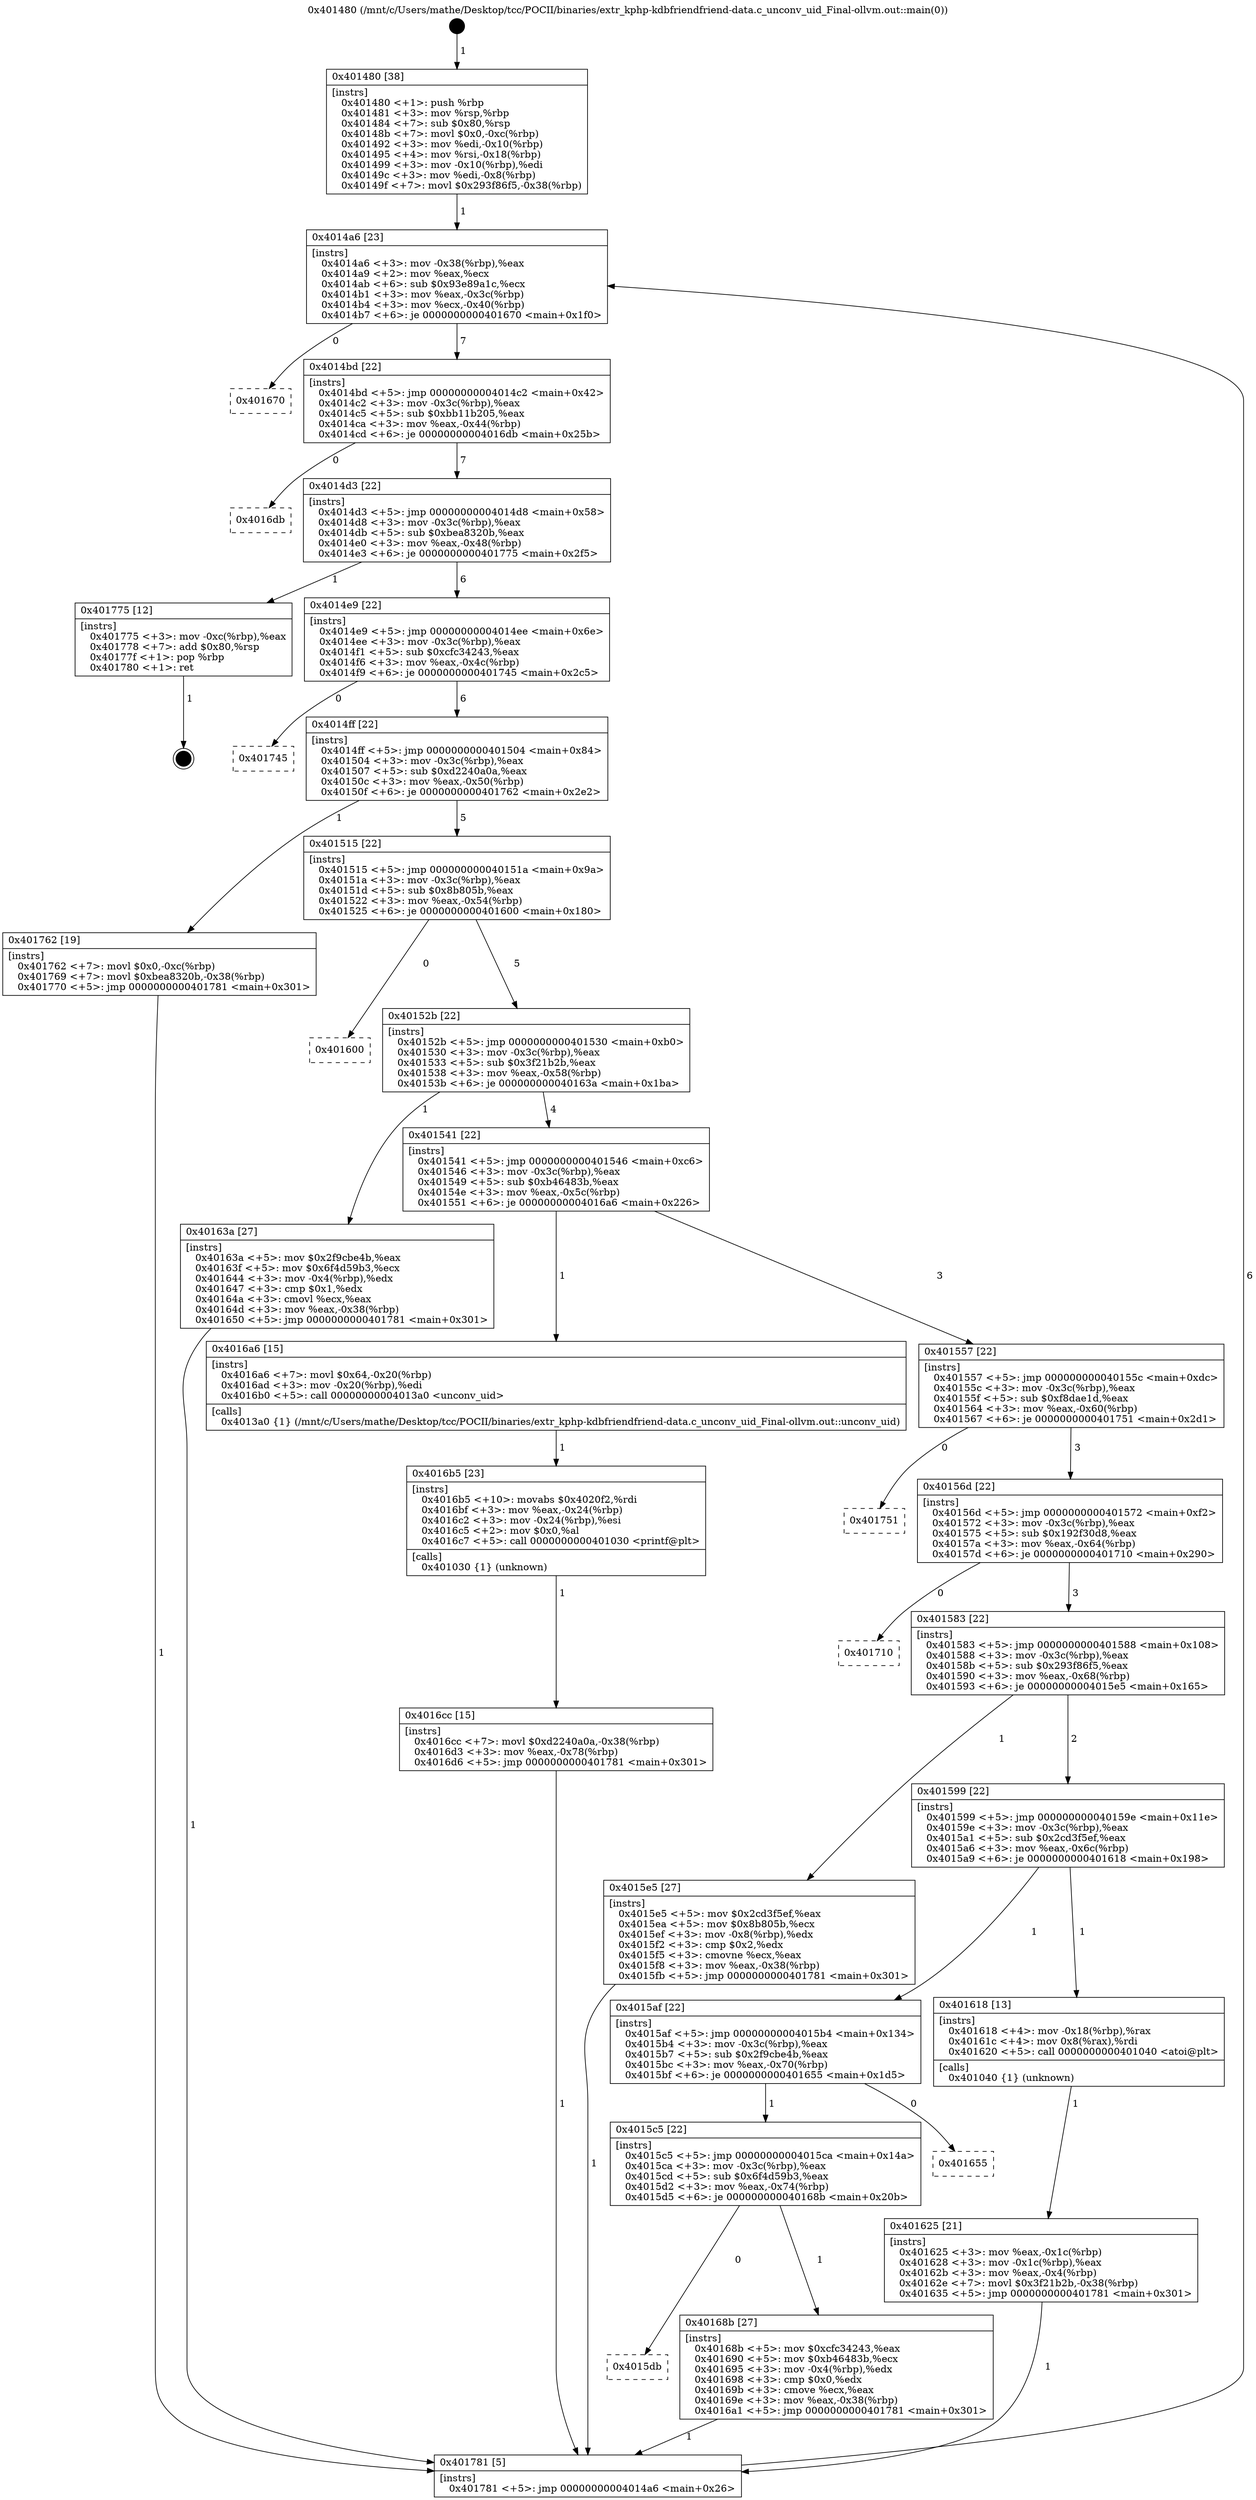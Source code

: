 digraph "0x401480" {
  label = "0x401480 (/mnt/c/Users/mathe/Desktop/tcc/POCII/binaries/extr_kphp-kdbfriendfriend-data.c_unconv_uid_Final-ollvm.out::main(0))"
  labelloc = "t"
  node[shape=record]

  Entry [label="",width=0.3,height=0.3,shape=circle,fillcolor=black,style=filled]
  "0x4014a6" [label="{
     0x4014a6 [23]\l
     | [instrs]\l
     &nbsp;&nbsp;0x4014a6 \<+3\>: mov -0x38(%rbp),%eax\l
     &nbsp;&nbsp;0x4014a9 \<+2\>: mov %eax,%ecx\l
     &nbsp;&nbsp;0x4014ab \<+6\>: sub $0x93e89a1c,%ecx\l
     &nbsp;&nbsp;0x4014b1 \<+3\>: mov %eax,-0x3c(%rbp)\l
     &nbsp;&nbsp;0x4014b4 \<+3\>: mov %ecx,-0x40(%rbp)\l
     &nbsp;&nbsp;0x4014b7 \<+6\>: je 0000000000401670 \<main+0x1f0\>\l
  }"]
  "0x401670" [label="{
     0x401670\l
  }", style=dashed]
  "0x4014bd" [label="{
     0x4014bd [22]\l
     | [instrs]\l
     &nbsp;&nbsp;0x4014bd \<+5\>: jmp 00000000004014c2 \<main+0x42\>\l
     &nbsp;&nbsp;0x4014c2 \<+3\>: mov -0x3c(%rbp),%eax\l
     &nbsp;&nbsp;0x4014c5 \<+5\>: sub $0xbb11b205,%eax\l
     &nbsp;&nbsp;0x4014ca \<+3\>: mov %eax,-0x44(%rbp)\l
     &nbsp;&nbsp;0x4014cd \<+6\>: je 00000000004016db \<main+0x25b\>\l
  }"]
  Exit [label="",width=0.3,height=0.3,shape=circle,fillcolor=black,style=filled,peripheries=2]
  "0x4016db" [label="{
     0x4016db\l
  }", style=dashed]
  "0x4014d3" [label="{
     0x4014d3 [22]\l
     | [instrs]\l
     &nbsp;&nbsp;0x4014d3 \<+5\>: jmp 00000000004014d8 \<main+0x58\>\l
     &nbsp;&nbsp;0x4014d8 \<+3\>: mov -0x3c(%rbp),%eax\l
     &nbsp;&nbsp;0x4014db \<+5\>: sub $0xbea8320b,%eax\l
     &nbsp;&nbsp;0x4014e0 \<+3\>: mov %eax,-0x48(%rbp)\l
     &nbsp;&nbsp;0x4014e3 \<+6\>: je 0000000000401775 \<main+0x2f5\>\l
  }"]
  "0x4016cc" [label="{
     0x4016cc [15]\l
     | [instrs]\l
     &nbsp;&nbsp;0x4016cc \<+7\>: movl $0xd2240a0a,-0x38(%rbp)\l
     &nbsp;&nbsp;0x4016d3 \<+3\>: mov %eax,-0x78(%rbp)\l
     &nbsp;&nbsp;0x4016d6 \<+5\>: jmp 0000000000401781 \<main+0x301\>\l
  }"]
  "0x401775" [label="{
     0x401775 [12]\l
     | [instrs]\l
     &nbsp;&nbsp;0x401775 \<+3\>: mov -0xc(%rbp),%eax\l
     &nbsp;&nbsp;0x401778 \<+7\>: add $0x80,%rsp\l
     &nbsp;&nbsp;0x40177f \<+1\>: pop %rbp\l
     &nbsp;&nbsp;0x401780 \<+1\>: ret\l
  }"]
  "0x4014e9" [label="{
     0x4014e9 [22]\l
     | [instrs]\l
     &nbsp;&nbsp;0x4014e9 \<+5\>: jmp 00000000004014ee \<main+0x6e\>\l
     &nbsp;&nbsp;0x4014ee \<+3\>: mov -0x3c(%rbp),%eax\l
     &nbsp;&nbsp;0x4014f1 \<+5\>: sub $0xcfc34243,%eax\l
     &nbsp;&nbsp;0x4014f6 \<+3\>: mov %eax,-0x4c(%rbp)\l
     &nbsp;&nbsp;0x4014f9 \<+6\>: je 0000000000401745 \<main+0x2c5\>\l
  }"]
  "0x4016b5" [label="{
     0x4016b5 [23]\l
     | [instrs]\l
     &nbsp;&nbsp;0x4016b5 \<+10\>: movabs $0x4020f2,%rdi\l
     &nbsp;&nbsp;0x4016bf \<+3\>: mov %eax,-0x24(%rbp)\l
     &nbsp;&nbsp;0x4016c2 \<+3\>: mov -0x24(%rbp),%esi\l
     &nbsp;&nbsp;0x4016c5 \<+2\>: mov $0x0,%al\l
     &nbsp;&nbsp;0x4016c7 \<+5\>: call 0000000000401030 \<printf@plt\>\l
     | [calls]\l
     &nbsp;&nbsp;0x401030 \{1\} (unknown)\l
  }"]
  "0x401745" [label="{
     0x401745\l
  }", style=dashed]
  "0x4014ff" [label="{
     0x4014ff [22]\l
     | [instrs]\l
     &nbsp;&nbsp;0x4014ff \<+5\>: jmp 0000000000401504 \<main+0x84\>\l
     &nbsp;&nbsp;0x401504 \<+3\>: mov -0x3c(%rbp),%eax\l
     &nbsp;&nbsp;0x401507 \<+5\>: sub $0xd2240a0a,%eax\l
     &nbsp;&nbsp;0x40150c \<+3\>: mov %eax,-0x50(%rbp)\l
     &nbsp;&nbsp;0x40150f \<+6\>: je 0000000000401762 \<main+0x2e2\>\l
  }"]
  "0x4015db" [label="{
     0x4015db\l
  }", style=dashed]
  "0x401762" [label="{
     0x401762 [19]\l
     | [instrs]\l
     &nbsp;&nbsp;0x401762 \<+7\>: movl $0x0,-0xc(%rbp)\l
     &nbsp;&nbsp;0x401769 \<+7\>: movl $0xbea8320b,-0x38(%rbp)\l
     &nbsp;&nbsp;0x401770 \<+5\>: jmp 0000000000401781 \<main+0x301\>\l
  }"]
  "0x401515" [label="{
     0x401515 [22]\l
     | [instrs]\l
     &nbsp;&nbsp;0x401515 \<+5\>: jmp 000000000040151a \<main+0x9a\>\l
     &nbsp;&nbsp;0x40151a \<+3\>: mov -0x3c(%rbp),%eax\l
     &nbsp;&nbsp;0x40151d \<+5\>: sub $0x8b805b,%eax\l
     &nbsp;&nbsp;0x401522 \<+3\>: mov %eax,-0x54(%rbp)\l
     &nbsp;&nbsp;0x401525 \<+6\>: je 0000000000401600 \<main+0x180\>\l
  }"]
  "0x40168b" [label="{
     0x40168b [27]\l
     | [instrs]\l
     &nbsp;&nbsp;0x40168b \<+5\>: mov $0xcfc34243,%eax\l
     &nbsp;&nbsp;0x401690 \<+5\>: mov $0xb46483b,%ecx\l
     &nbsp;&nbsp;0x401695 \<+3\>: mov -0x4(%rbp),%edx\l
     &nbsp;&nbsp;0x401698 \<+3\>: cmp $0x0,%edx\l
     &nbsp;&nbsp;0x40169b \<+3\>: cmove %ecx,%eax\l
     &nbsp;&nbsp;0x40169e \<+3\>: mov %eax,-0x38(%rbp)\l
     &nbsp;&nbsp;0x4016a1 \<+5\>: jmp 0000000000401781 \<main+0x301\>\l
  }"]
  "0x401600" [label="{
     0x401600\l
  }", style=dashed]
  "0x40152b" [label="{
     0x40152b [22]\l
     | [instrs]\l
     &nbsp;&nbsp;0x40152b \<+5\>: jmp 0000000000401530 \<main+0xb0\>\l
     &nbsp;&nbsp;0x401530 \<+3\>: mov -0x3c(%rbp),%eax\l
     &nbsp;&nbsp;0x401533 \<+5\>: sub $0x3f21b2b,%eax\l
     &nbsp;&nbsp;0x401538 \<+3\>: mov %eax,-0x58(%rbp)\l
     &nbsp;&nbsp;0x40153b \<+6\>: je 000000000040163a \<main+0x1ba\>\l
  }"]
  "0x4015c5" [label="{
     0x4015c5 [22]\l
     | [instrs]\l
     &nbsp;&nbsp;0x4015c5 \<+5\>: jmp 00000000004015ca \<main+0x14a\>\l
     &nbsp;&nbsp;0x4015ca \<+3\>: mov -0x3c(%rbp),%eax\l
     &nbsp;&nbsp;0x4015cd \<+5\>: sub $0x6f4d59b3,%eax\l
     &nbsp;&nbsp;0x4015d2 \<+3\>: mov %eax,-0x74(%rbp)\l
     &nbsp;&nbsp;0x4015d5 \<+6\>: je 000000000040168b \<main+0x20b\>\l
  }"]
  "0x40163a" [label="{
     0x40163a [27]\l
     | [instrs]\l
     &nbsp;&nbsp;0x40163a \<+5\>: mov $0x2f9cbe4b,%eax\l
     &nbsp;&nbsp;0x40163f \<+5\>: mov $0x6f4d59b3,%ecx\l
     &nbsp;&nbsp;0x401644 \<+3\>: mov -0x4(%rbp),%edx\l
     &nbsp;&nbsp;0x401647 \<+3\>: cmp $0x1,%edx\l
     &nbsp;&nbsp;0x40164a \<+3\>: cmovl %ecx,%eax\l
     &nbsp;&nbsp;0x40164d \<+3\>: mov %eax,-0x38(%rbp)\l
     &nbsp;&nbsp;0x401650 \<+5\>: jmp 0000000000401781 \<main+0x301\>\l
  }"]
  "0x401541" [label="{
     0x401541 [22]\l
     | [instrs]\l
     &nbsp;&nbsp;0x401541 \<+5\>: jmp 0000000000401546 \<main+0xc6\>\l
     &nbsp;&nbsp;0x401546 \<+3\>: mov -0x3c(%rbp),%eax\l
     &nbsp;&nbsp;0x401549 \<+5\>: sub $0xb46483b,%eax\l
     &nbsp;&nbsp;0x40154e \<+3\>: mov %eax,-0x5c(%rbp)\l
     &nbsp;&nbsp;0x401551 \<+6\>: je 00000000004016a6 \<main+0x226\>\l
  }"]
  "0x401655" [label="{
     0x401655\l
  }", style=dashed]
  "0x4016a6" [label="{
     0x4016a6 [15]\l
     | [instrs]\l
     &nbsp;&nbsp;0x4016a6 \<+7\>: movl $0x64,-0x20(%rbp)\l
     &nbsp;&nbsp;0x4016ad \<+3\>: mov -0x20(%rbp),%edi\l
     &nbsp;&nbsp;0x4016b0 \<+5\>: call 00000000004013a0 \<unconv_uid\>\l
     | [calls]\l
     &nbsp;&nbsp;0x4013a0 \{1\} (/mnt/c/Users/mathe/Desktop/tcc/POCII/binaries/extr_kphp-kdbfriendfriend-data.c_unconv_uid_Final-ollvm.out::unconv_uid)\l
  }"]
  "0x401557" [label="{
     0x401557 [22]\l
     | [instrs]\l
     &nbsp;&nbsp;0x401557 \<+5\>: jmp 000000000040155c \<main+0xdc\>\l
     &nbsp;&nbsp;0x40155c \<+3\>: mov -0x3c(%rbp),%eax\l
     &nbsp;&nbsp;0x40155f \<+5\>: sub $0xf8dae1d,%eax\l
     &nbsp;&nbsp;0x401564 \<+3\>: mov %eax,-0x60(%rbp)\l
     &nbsp;&nbsp;0x401567 \<+6\>: je 0000000000401751 \<main+0x2d1\>\l
  }"]
  "0x401625" [label="{
     0x401625 [21]\l
     | [instrs]\l
     &nbsp;&nbsp;0x401625 \<+3\>: mov %eax,-0x1c(%rbp)\l
     &nbsp;&nbsp;0x401628 \<+3\>: mov -0x1c(%rbp),%eax\l
     &nbsp;&nbsp;0x40162b \<+3\>: mov %eax,-0x4(%rbp)\l
     &nbsp;&nbsp;0x40162e \<+7\>: movl $0x3f21b2b,-0x38(%rbp)\l
     &nbsp;&nbsp;0x401635 \<+5\>: jmp 0000000000401781 \<main+0x301\>\l
  }"]
  "0x401751" [label="{
     0x401751\l
  }", style=dashed]
  "0x40156d" [label="{
     0x40156d [22]\l
     | [instrs]\l
     &nbsp;&nbsp;0x40156d \<+5\>: jmp 0000000000401572 \<main+0xf2\>\l
     &nbsp;&nbsp;0x401572 \<+3\>: mov -0x3c(%rbp),%eax\l
     &nbsp;&nbsp;0x401575 \<+5\>: sub $0x192f30d8,%eax\l
     &nbsp;&nbsp;0x40157a \<+3\>: mov %eax,-0x64(%rbp)\l
     &nbsp;&nbsp;0x40157d \<+6\>: je 0000000000401710 \<main+0x290\>\l
  }"]
  "0x4015af" [label="{
     0x4015af [22]\l
     | [instrs]\l
     &nbsp;&nbsp;0x4015af \<+5\>: jmp 00000000004015b4 \<main+0x134\>\l
     &nbsp;&nbsp;0x4015b4 \<+3\>: mov -0x3c(%rbp),%eax\l
     &nbsp;&nbsp;0x4015b7 \<+5\>: sub $0x2f9cbe4b,%eax\l
     &nbsp;&nbsp;0x4015bc \<+3\>: mov %eax,-0x70(%rbp)\l
     &nbsp;&nbsp;0x4015bf \<+6\>: je 0000000000401655 \<main+0x1d5\>\l
  }"]
  "0x401710" [label="{
     0x401710\l
  }", style=dashed]
  "0x401583" [label="{
     0x401583 [22]\l
     | [instrs]\l
     &nbsp;&nbsp;0x401583 \<+5\>: jmp 0000000000401588 \<main+0x108\>\l
     &nbsp;&nbsp;0x401588 \<+3\>: mov -0x3c(%rbp),%eax\l
     &nbsp;&nbsp;0x40158b \<+5\>: sub $0x293f86f5,%eax\l
     &nbsp;&nbsp;0x401590 \<+3\>: mov %eax,-0x68(%rbp)\l
     &nbsp;&nbsp;0x401593 \<+6\>: je 00000000004015e5 \<main+0x165\>\l
  }"]
  "0x401618" [label="{
     0x401618 [13]\l
     | [instrs]\l
     &nbsp;&nbsp;0x401618 \<+4\>: mov -0x18(%rbp),%rax\l
     &nbsp;&nbsp;0x40161c \<+4\>: mov 0x8(%rax),%rdi\l
     &nbsp;&nbsp;0x401620 \<+5\>: call 0000000000401040 \<atoi@plt\>\l
     | [calls]\l
     &nbsp;&nbsp;0x401040 \{1\} (unknown)\l
  }"]
  "0x4015e5" [label="{
     0x4015e5 [27]\l
     | [instrs]\l
     &nbsp;&nbsp;0x4015e5 \<+5\>: mov $0x2cd3f5ef,%eax\l
     &nbsp;&nbsp;0x4015ea \<+5\>: mov $0x8b805b,%ecx\l
     &nbsp;&nbsp;0x4015ef \<+3\>: mov -0x8(%rbp),%edx\l
     &nbsp;&nbsp;0x4015f2 \<+3\>: cmp $0x2,%edx\l
     &nbsp;&nbsp;0x4015f5 \<+3\>: cmovne %ecx,%eax\l
     &nbsp;&nbsp;0x4015f8 \<+3\>: mov %eax,-0x38(%rbp)\l
     &nbsp;&nbsp;0x4015fb \<+5\>: jmp 0000000000401781 \<main+0x301\>\l
  }"]
  "0x401599" [label="{
     0x401599 [22]\l
     | [instrs]\l
     &nbsp;&nbsp;0x401599 \<+5\>: jmp 000000000040159e \<main+0x11e\>\l
     &nbsp;&nbsp;0x40159e \<+3\>: mov -0x3c(%rbp),%eax\l
     &nbsp;&nbsp;0x4015a1 \<+5\>: sub $0x2cd3f5ef,%eax\l
     &nbsp;&nbsp;0x4015a6 \<+3\>: mov %eax,-0x6c(%rbp)\l
     &nbsp;&nbsp;0x4015a9 \<+6\>: je 0000000000401618 \<main+0x198\>\l
  }"]
  "0x401781" [label="{
     0x401781 [5]\l
     | [instrs]\l
     &nbsp;&nbsp;0x401781 \<+5\>: jmp 00000000004014a6 \<main+0x26\>\l
  }"]
  "0x401480" [label="{
     0x401480 [38]\l
     | [instrs]\l
     &nbsp;&nbsp;0x401480 \<+1\>: push %rbp\l
     &nbsp;&nbsp;0x401481 \<+3\>: mov %rsp,%rbp\l
     &nbsp;&nbsp;0x401484 \<+7\>: sub $0x80,%rsp\l
     &nbsp;&nbsp;0x40148b \<+7\>: movl $0x0,-0xc(%rbp)\l
     &nbsp;&nbsp;0x401492 \<+3\>: mov %edi,-0x10(%rbp)\l
     &nbsp;&nbsp;0x401495 \<+4\>: mov %rsi,-0x18(%rbp)\l
     &nbsp;&nbsp;0x401499 \<+3\>: mov -0x10(%rbp),%edi\l
     &nbsp;&nbsp;0x40149c \<+3\>: mov %edi,-0x8(%rbp)\l
     &nbsp;&nbsp;0x40149f \<+7\>: movl $0x293f86f5,-0x38(%rbp)\l
  }"]
  Entry -> "0x401480" [label=" 1"]
  "0x4014a6" -> "0x401670" [label=" 0"]
  "0x4014a6" -> "0x4014bd" [label=" 7"]
  "0x401775" -> Exit [label=" 1"]
  "0x4014bd" -> "0x4016db" [label=" 0"]
  "0x4014bd" -> "0x4014d3" [label=" 7"]
  "0x401762" -> "0x401781" [label=" 1"]
  "0x4014d3" -> "0x401775" [label=" 1"]
  "0x4014d3" -> "0x4014e9" [label=" 6"]
  "0x4016cc" -> "0x401781" [label=" 1"]
  "0x4014e9" -> "0x401745" [label=" 0"]
  "0x4014e9" -> "0x4014ff" [label=" 6"]
  "0x4016b5" -> "0x4016cc" [label=" 1"]
  "0x4014ff" -> "0x401762" [label=" 1"]
  "0x4014ff" -> "0x401515" [label=" 5"]
  "0x4016a6" -> "0x4016b5" [label=" 1"]
  "0x401515" -> "0x401600" [label=" 0"]
  "0x401515" -> "0x40152b" [label=" 5"]
  "0x40168b" -> "0x401781" [label=" 1"]
  "0x40152b" -> "0x40163a" [label=" 1"]
  "0x40152b" -> "0x401541" [label=" 4"]
  "0x4015c5" -> "0x40168b" [label=" 1"]
  "0x401541" -> "0x4016a6" [label=" 1"]
  "0x401541" -> "0x401557" [label=" 3"]
  "0x4015c5" -> "0x4015db" [label=" 0"]
  "0x401557" -> "0x401751" [label=" 0"]
  "0x401557" -> "0x40156d" [label=" 3"]
  "0x4015af" -> "0x401655" [label=" 0"]
  "0x40156d" -> "0x401710" [label=" 0"]
  "0x40156d" -> "0x401583" [label=" 3"]
  "0x4015af" -> "0x4015c5" [label=" 1"]
  "0x401583" -> "0x4015e5" [label=" 1"]
  "0x401583" -> "0x401599" [label=" 2"]
  "0x4015e5" -> "0x401781" [label=" 1"]
  "0x401480" -> "0x4014a6" [label=" 1"]
  "0x401781" -> "0x4014a6" [label=" 6"]
  "0x40163a" -> "0x401781" [label=" 1"]
  "0x401599" -> "0x401618" [label=" 1"]
  "0x401599" -> "0x4015af" [label=" 1"]
  "0x401618" -> "0x401625" [label=" 1"]
  "0x401625" -> "0x401781" [label=" 1"]
}
